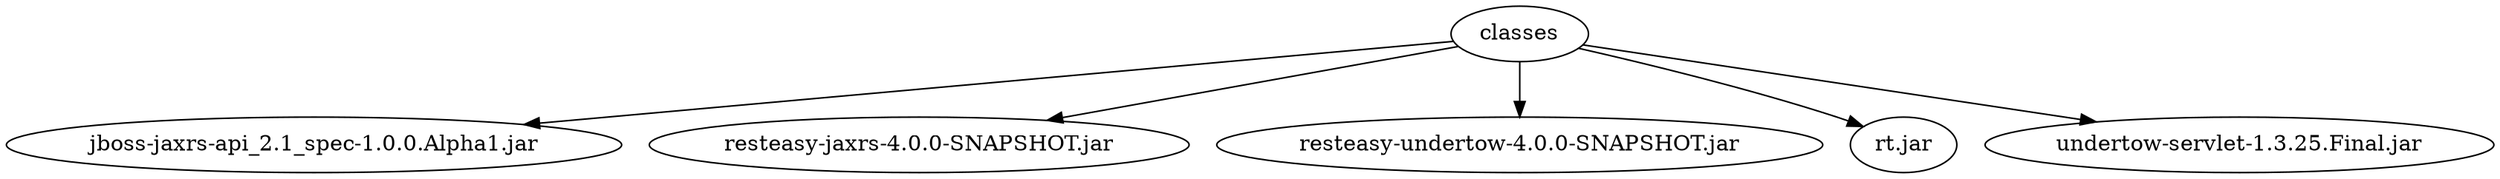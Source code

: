 digraph "summary" {
  "classes"                                          -> "jboss-jaxrs-api_2.1_spec-1.0.0.Alpha1.jar";
  "classes"                                          -> "resteasy-jaxrs-4.0.0-SNAPSHOT.jar";
  "classes"                                          -> "resteasy-undertow-4.0.0-SNAPSHOT.jar";
  "classes"                                          -> "rt.jar";
  "classes"                                          -> "undertow-servlet-1.3.25.Final.jar";
}

